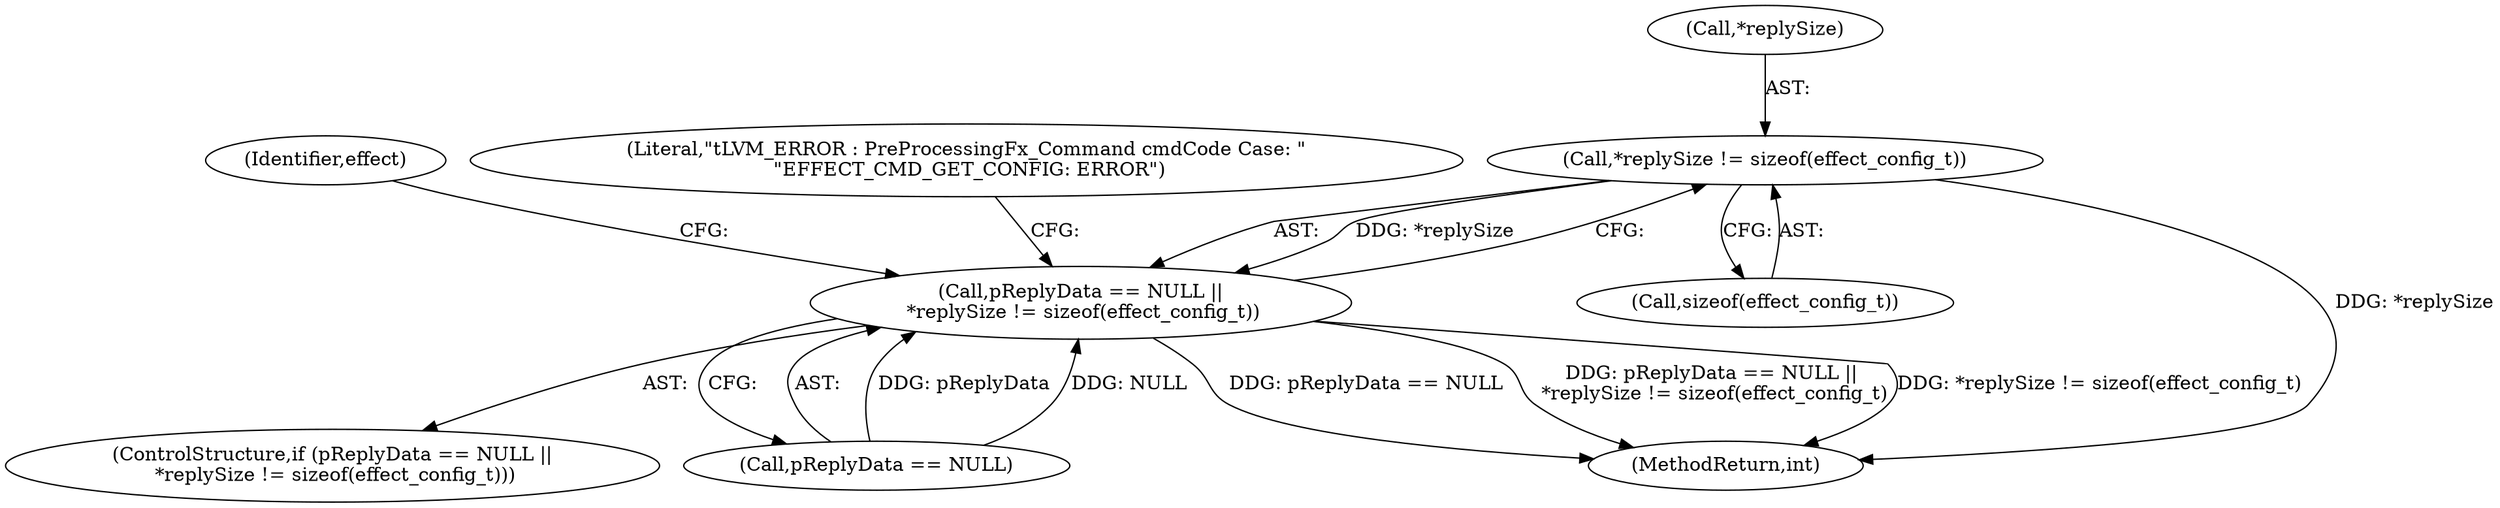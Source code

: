 digraph "0_Android_aeea52da00d210587fb3ed895de3d5f2e0264c88_9@API" {
"1000256" [label="(Call,*replySize != sizeof(effect_config_t))"];
"1000252" [label="(Call,pReplyData == NULL ||\n *replySize != sizeof(effect_config_t))"];
"1000257" [label="(Call,*replySize)"];
"1000269" [label="(Identifier,effect)"];
"1000253" [label="(Call,pReplyData == NULL)"];
"1000263" [label="(Literal,\"\tLVM_ERROR : PreProcessingFx_Command cmdCode Case: \"\n \"EFFECT_CMD_GET_CONFIG: ERROR\")"];
"1000251" [label="(ControlStructure,if (pReplyData == NULL ||\n *replySize != sizeof(effect_config_t)))"];
"1000259" [label="(Call,sizeof(effect_config_t))"];
"1000256" [label="(Call,*replySize != sizeof(effect_config_t))"];
"1000252" [label="(Call,pReplyData == NULL ||\n *replySize != sizeof(effect_config_t))"];
"1001318" [label="(MethodReturn,int)"];
"1000256" -> "1000252"  [label="AST: "];
"1000256" -> "1000259"  [label="CFG: "];
"1000257" -> "1000256"  [label="AST: "];
"1000259" -> "1000256"  [label="AST: "];
"1000252" -> "1000256"  [label="CFG: "];
"1000256" -> "1001318"  [label="DDG: *replySize"];
"1000256" -> "1000252"  [label="DDG: *replySize"];
"1000252" -> "1000251"  [label="AST: "];
"1000252" -> "1000253"  [label="CFG: "];
"1000253" -> "1000252"  [label="AST: "];
"1000263" -> "1000252"  [label="CFG: "];
"1000269" -> "1000252"  [label="CFG: "];
"1000252" -> "1001318"  [label="DDG: pReplyData == NULL"];
"1000252" -> "1001318"  [label="DDG: pReplyData == NULL ||\n *replySize != sizeof(effect_config_t)"];
"1000252" -> "1001318"  [label="DDG: *replySize != sizeof(effect_config_t)"];
"1000253" -> "1000252"  [label="DDG: pReplyData"];
"1000253" -> "1000252"  [label="DDG: NULL"];
}
